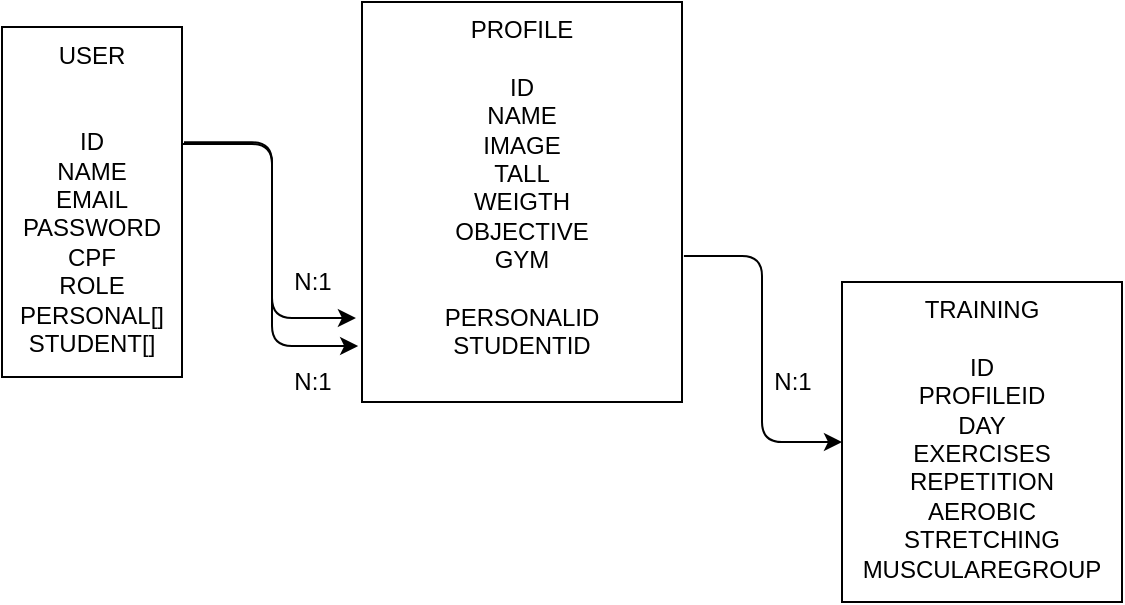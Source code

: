 <mxfile>
    <diagram id="m1aBNfaLXZ6IVHRmzDTM" name="Página-1">
        <mxGraphModel dx="645" dy="597" grid="1" gridSize="10" guides="1" tooltips="1" connect="1" arrows="1" fold="1" page="1" pageScale="1" pageWidth="827" pageHeight="1169" math="0" shadow="0">
            <root>
                <mxCell id="0"/>
                <mxCell id="1" parent="0"/>
                <mxCell id="44" style="edgeStyle=orthogonalEdgeStyle;html=1;exitX=1;exitY=0.334;exitDx=0;exitDy=0;entryX=-0.019;entryY=0.79;entryDx=0;entryDy=0;entryPerimeter=0;exitPerimeter=0;" parent="1" source="40" target="41" edge="1">
                    <mxGeometry relative="1" as="geometry"/>
                </mxCell>
                <mxCell id="46" style="edgeStyle=orthogonalEdgeStyle;html=1;exitX=1.011;exitY=0.329;exitDx=0;exitDy=0;entryX=-0.012;entryY=0.86;entryDx=0;entryDy=0;entryPerimeter=0;exitPerimeter=0;" parent="1" source="40" target="41" edge="1">
                    <mxGeometry relative="1" as="geometry"/>
                </mxCell>
                <mxCell id="40" value="USER&lt;br&gt;&lt;br&gt;&lt;br&gt;ID&lt;br&gt;NAME&lt;br&gt;EMAIL&lt;br&gt;PASSWORD&lt;br&gt;CPF&lt;br&gt;ROLE&lt;br&gt;PERSONAL[]&lt;br&gt;STUDENT[]" style="rounded=0;whiteSpace=wrap;html=1;fillColor=default;verticalAlign=top;" parent="1" vertex="1">
                    <mxGeometry x="20" y="492.5" width="90" height="175" as="geometry"/>
                </mxCell>
                <mxCell id="49" style="edgeStyle=orthogonalEdgeStyle;html=1;entryX=0;entryY=0.5;entryDx=0;entryDy=0;exitX=1.006;exitY=0.635;exitDx=0;exitDy=0;exitPerimeter=0;" parent="1" source="41" target="42" edge="1">
                    <mxGeometry relative="1" as="geometry">
                        <mxPoint x="360" y="610" as="sourcePoint"/>
                    </mxGeometry>
                </mxCell>
                <mxCell id="41" value="PROFILE&lt;br&gt;&lt;br&gt;ID&lt;br&gt;NAME&lt;br&gt;IMAGE&lt;br&gt;TALL&lt;br&gt;WEIGTH&lt;br&gt;OBJECTIVE&lt;br&gt;GYM&lt;br&gt;&lt;font color=&quot;#ffffff&quot;&gt;SERVICES&lt;br&gt;&lt;/font&gt;PERSONALID&lt;br&gt;STUDENTID" style="rounded=0;whiteSpace=wrap;html=1;fillColor=default;verticalAlign=top;" parent="1" vertex="1">
                    <mxGeometry x="200" y="480" width="160" height="200" as="geometry"/>
                </mxCell>
                <mxCell id="42" value="TRAINING&lt;br&gt;&lt;br&gt;ID&lt;br&gt;PROFILEID&lt;br&gt;DAY&lt;br&gt;EXERCISES&lt;br&gt;REPETITION&lt;br&gt;AEROBIC&lt;br&gt;STRETCHING&lt;br&gt;MUSCULAREGROUP" style="rounded=0;whiteSpace=wrap;html=1;fillColor=default;verticalAlign=top;" parent="1" vertex="1">
                    <mxGeometry x="440" y="620" width="140" height="160" as="geometry"/>
                </mxCell>
                <mxCell id="47" value="N:1" style="text;html=1;align=center;verticalAlign=middle;resizable=0;points=[];autosize=1;strokeColor=none;fillColor=none;" parent="1" vertex="1">
                    <mxGeometry x="160" y="610" width="30" height="20" as="geometry"/>
                </mxCell>
                <mxCell id="48" value="N:1" style="text;html=1;align=center;verticalAlign=middle;resizable=0;points=[];autosize=1;strokeColor=none;fillColor=none;" parent="1" vertex="1">
                    <mxGeometry x="160" y="660" width="30" height="20" as="geometry"/>
                </mxCell>
                <mxCell id="50" value="N:1" style="text;html=1;align=center;verticalAlign=middle;resizable=0;points=[];autosize=1;strokeColor=none;fillColor=none;" parent="1" vertex="1">
                    <mxGeometry x="400" y="660" width="30" height="20" as="geometry"/>
                </mxCell>
            </root>
        </mxGraphModel>
    </diagram>
</mxfile>